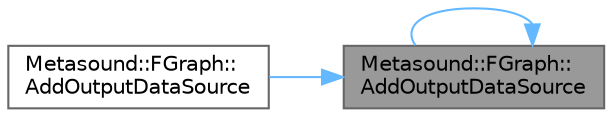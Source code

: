 digraph "Metasound::FGraph::AddOutputDataSource"
{
 // INTERACTIVE_SVG=YES
 // LATEX_PDF_SIZE
  bgcolor="transparent";
  edge [fontname=Helvetica,fontsize=10,labelfontname=Helvetica,labelfontsize=10];
  node [fontname=Helvetica,fontsize=10,shape=box,height=0.2,width=0.4];
  rankdir="RL";
  Node1 [id="Node000001",label="Metasound::FGraph::\lAddOutputDataSource",height=0.2,width=0.4,color="gray40", fillcolor="grey60", style="filled", fontcolor="black",tooltip="Add an output data source which describes routing of data which is owned this graph and exposed exter..."];
  Node1 -> Node2 [id="edge1_Node000001_Node000002",dir="back",color="steelblue1",style="solid",tooltip=" "];
  Node2 [id="Node000002",label="Metasound::FGraph::\lAddOutputDataSource",height=0.2,width=0.4,color="grey40", fillcolor="white", style="filled",URL="$d1/d08/classMetasound_1_1FGraph.html#abcc100ea676729effea144ad60d46c54",tooltip="Add an output data source which describes routing of data which is owned this graph and exposed exter..."];
  Node1 -> Node1 [id="edge2_Node000001_Node000001",dir="back",color="steelblue1",style="solid",tooltip=" "];
}
